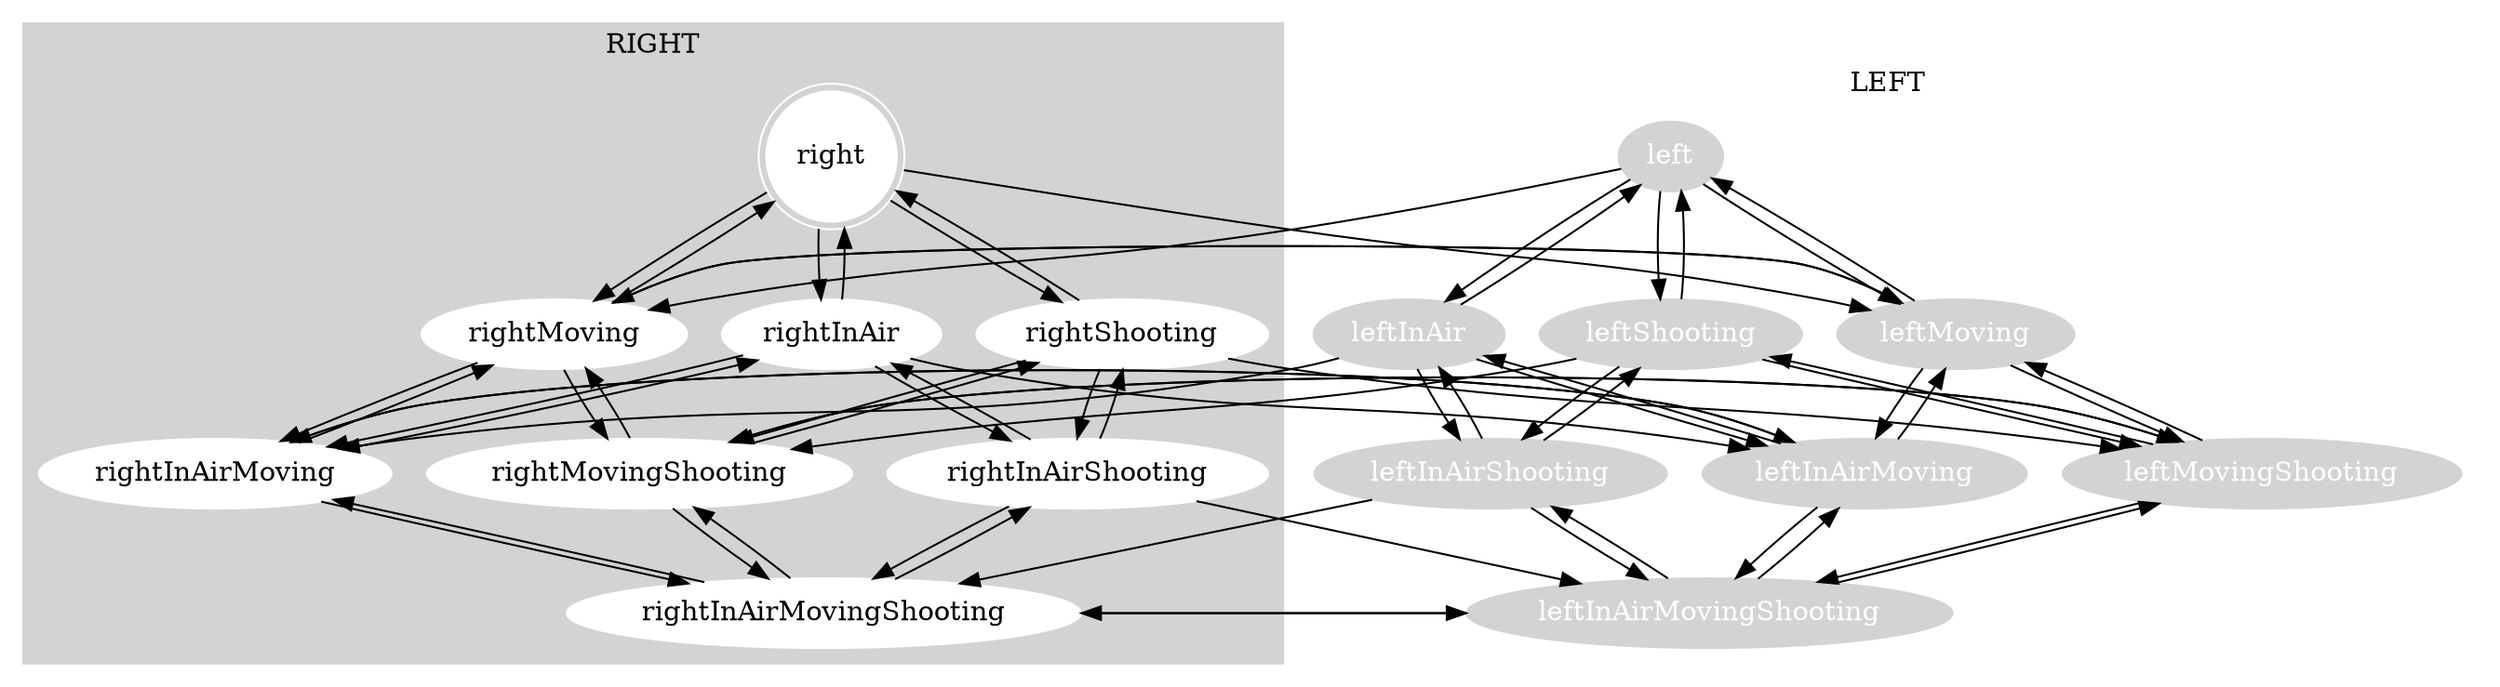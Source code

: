 digraph heroState {
    node [shape = doublecircle,style=filled,color=white]; right;
    node [shape = oval];
    rankdir = TB;
    newrank=true;


    subgraph cluster_0 {
        label = "RIGHT";
        style=filled;
        color=lightgrey;
        node [style=filled,color=white];

        right -> rightInAir;
        right -> rightMoving;
        right -> rightShooting;

        rightInAir -> right;
        rightInAir -> rightInAirMoving;
        rightInAir -> rightInAirShooting;

        rightMoving -> right;
        rightMoving -> rightInAirMoving;
        rightMoving -> rightMovingShooting;

        rightShooting -> right;
        rightShooting -> rightInAirShooting;
        rightShooting -> rightMovingShooting;

        rightInAirMoving -> rightInAir;
        rightInAirMoving -> rightInAirMovingShooting;
        rightInAirMoving -> rightMoving;

        rightInAirShooting -> rightInAir;
        rightInAirShooting -> rightShooting;
        rightInAirShooting -> rightInAirMovingShooting;

        rightMovingShooting -> rightShooting;
        rightMovingShooting -> rightMoving;
        rightMovingShooting -> rightInAirMovingShooting;

        rightInAirMovingShooting -> rightInAirMoving;
        rightInAirMovingShooting -> rightInAirShooting;
        rightInAirMovingShooting -> rightMovingShooting;

    }


    subgraph cluster_1 {
        label = "LEFT";
        style=filled;
        color=white;
        node [style=filled,color=lightgrey,fontcolor=white];

        left -> leftInAir;
        left -> leftMoving;
        left -> leftShooting;

        leftInAir -> left;
        leftInAir -> leftInAirMoving;
        leftInAir -> leftInAirShooting;

        leftMoving -> left;
        leftMoving -> leftInAirMoving;
        leftMoving -> leftMovingShooting;

        leftShooting -> left;
        leftShooting -> leftInAirShooting;
        leftShooting -> leftMovingShooting;

        leftInAirMoving -> leftInAir;
        leftInAirMoving -> leftInAirMovingShooting;
        leftInAirMoving -> leftMoving;

        leftInAirShooting -> leftInAir;
        leftInAirShooting -> leftShooting;
        leftInAirShooting -> leftInAirMovingShooting;

        leftMovingShooting -> leftShooting;
        leftMovingShooting -> leftMoving;
        leftMovingShooting -> leftInAirMovingShooting;

        leftInAirMovingShooting -> leftInAirMoving;
        leftInAirMovingShooting -> leftInAirShooting;
        leftInAirMovingShooting -> leftMovingShooting;

    }
    right                    -> leftMoving;
    rightInAir               -> leftInAirMoving;
    rightInAirMoving         -> leftInAirMoving;
    rightInAirMovingShooting -> leftInAirMovingShooting;
    rightInAirShooting       -> leftInAirMovingShooting;
    rightMoving              -> leftMoving;
    rightMovingShooting      -> leftMovingShooting;
    rightShooting            -> leftMovingShooting;

    left                     -> rightMoving;
    leftInAir                -> rightInAirMoving;
    leftInAirMoving          -> rightInAirMoving;
    leftInAirMovingShooting  -> rightInAirMovingShooting;
    leftInAirShooting        -> rightInAirMovingShooting;
    leftMoving               -> rightMoving;
    leftMovingShooting       -> rightMovingShooting;
    leftShooting             -> rightMovingShooting;


    { rank=same; rightShooting; rightInAir; rightMoving; leftShooting; leftInAir; leftMoving }
    { rank=same; rightInAirMoving; rightMovingShooting; rightInAirShooting; leftInAirMoving; leftMovingShooting; leftInAirShooting; }
    {rank = same; rightInAirMovingShooting; leftInAirMovingShooting}


}
